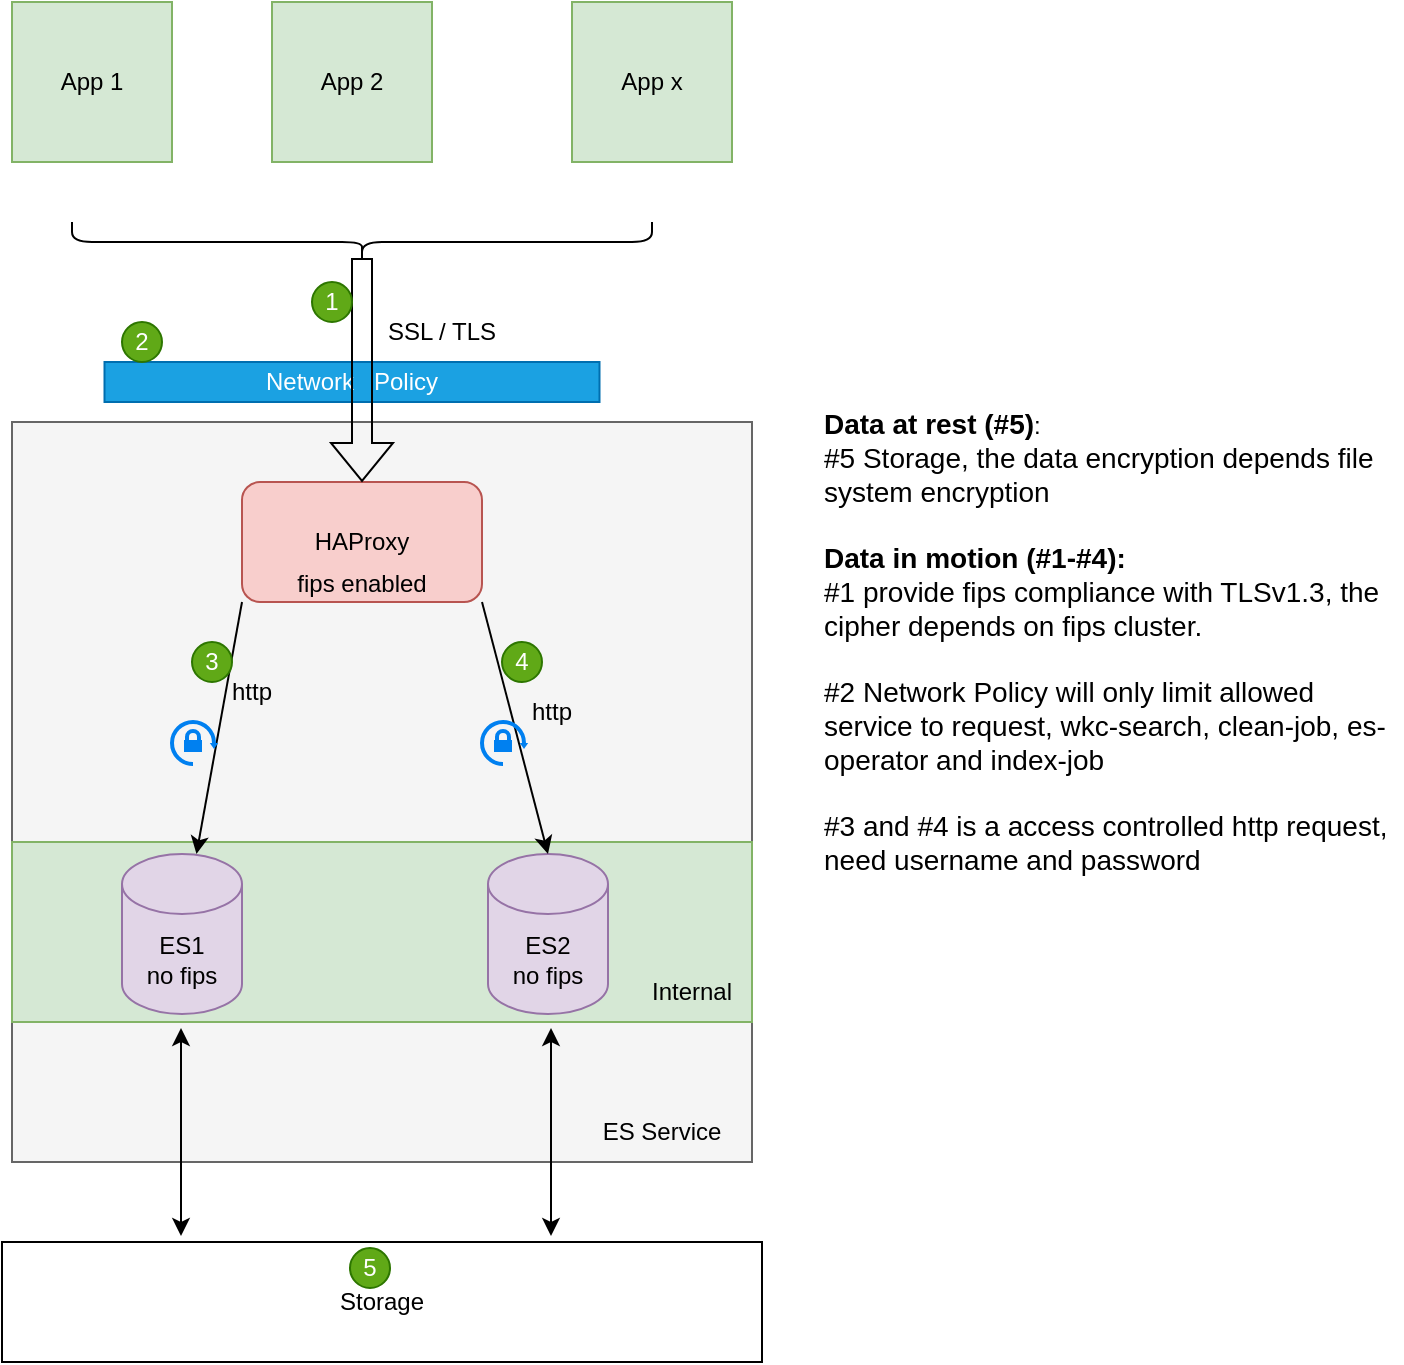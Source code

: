 <mxfile version="20.3.0" type="github">
  <diagram id="gyirA8vewjuFPB5PBjJT" name="Page-1">
    <mxGraphModel dx="1002" dy="594" grid="1" gridSize="10" guides="1" tooltips="1" connect="1" arrows="1" fold="1" page="1" pageScale="1" pageWidth="850" pageHeight="1100" math="0" shadow="0">
      <root>
        <mxCell id="0" />
        <mxCell id="1" parent="0" />
        <mxCell id="pGRNEo9RL7QZhm5y7qHd-5" value="" style="whiteSpace=wrap;html=1;aspect=fixed;fillColor=#f5f5f5;fontColor=#333333;strokeColor=#666666;" parent="1" vertex="1">
          <mxGeometry x="85" y="270" width="370" height="370" as="geometry" />
        </mxCell>
        <mxCell id="y_UDi4G9wVFG5nzffUGM-1" value="Network&amp;nbsp; &amp;nbsp;Policy" style="rounded=0;whiteSpace=wrap;html=1;fillColor=#1ba1e2;fontColor=#ffffff;strokeColor=#006EAF;" vertex="1" parent="1">
          <mxGeometry x="131.25" y="240" width="247.5" height="20" as="geometry" />
        </mxCell>
        <mxCell id="pGRNEo9RL7QZhm5y7qHd-23" value="" style="rounded=0;whiteSpace=wrap;html=1;fillColor=#d5e8d4;strokeColor=#82b366;" parent="1" vertex="1">
          <mxGeometry x="85" y="480" width="370" height="90" as="geometry" />
        </mxCell>
        <mxCell id="pGRNEo9RL7QZhm5y7qHd-1" value="App 1" style="whiteSpace=wrap;html=1;aspect=fixed;fillColor=#d5e8d4;strokeColor=#82b366;" parent="1" vertex="1">
          <mxGeometry x="85" y="60" width="80" height="80" as="geometry" />
        </mxCell>
        <mxCell id="pGRNEo9RL7QZhm5y7qHd-2" value="App 2" style="whiteSpace=wrap;html=1;aspect=fixed;fillColor=#d5e8d4;strokeColor=#82b366;" parent="1" vertex="1">
          <mxGeometry x="215" y="60" width="80" height="80" as="geometry" />
        </mxCell>
        <mxCell id="pGRNEo9RL7QZhm5y7qHd-3" value="App x" style="whiteSpace=wrap;html=1;aspect=fixed;fillColor=#d5e8d4;strokeColor=#82b366;" parent="1" vertex="1">
          <mxGeometry x="365" y="60" width="80" height="80" as="geometry" />
        </mxCell>
        <mxCell id="pGRNEo9RL7QZhm5y7qHd-6" value="HAProxy" style="rounded=1;whiteSpace=wrap;html=1;fillColor=#f8cecc;strokeColor=#b85450;" parent="1" vertex="1">
          <mxGeometry x="200" y="300" width="120" height="60" as="geometry" />
        </mxCell>
        <mxCell id="pGRNEo9RL7QZhm5y7qHd-7" value="ES1&lt;br&gt;no fips" style="shape=cylinder3;whiteSpace=wrap;html=1;boundedLbl=1;backgroundOutline=1;size=15;fillColor=#e1d5e7;strokeColor=#9673a6;" parent="1" vertex="1">
          <mxGeometry x="140" y="486" width="60" height="80" as="geometry" />
        </mxCell>
        <mxCell id="pGRNEo9RL7QZhm5y7qHd-8" value="ES2&lt;br&gt;no fips" style="shape=cylinder3;whiteSpace=wrap;html=1;boundedLbl=1;backgroundOutline=1;size=15;fillColor=#e1d5e7;strokeColor=#9673a6;" parent="1" vertex="1">
          <mxGeometry x="323" y="486" width="60" height="80" as="geometry" />
        </mxCell>
        <mxCell id="pGRNEo9RL7QZhm5y7qHd-9" value="fips enabled" style="text;html=1;strokeColor=none;fillColor=none;align=center;verticalAlign=middle;whiteSpace=wrap;rounded=0;" parent="1" vertex="1">
          <mxGeometry x="215" y="336" width="90" height="30" as="geometry" />
        </mxCell>
        <mxCell id="pGRNEo9RL7QZhm5y7qHd-10" value="" style="endArrow=classic;html=1;rounded=0;exitX=0;exitY=1;exitDx=0;exitDy=0;" parent="1" source="pGRNEo9RL7QZhm5y7qHd-6" target="pGRNEo9RL7QZhm5y7qHd-7" edge="1">
          <mxGeometry width="50" height="50" relative="1" as="geometry">
            <mxPoint x="215" y="398.5" as="sourcePoint" />
            <mxPoint x="345" y="366" as="targetPoint" />
          </mxGeometry>
        </mxCell>
        <mxCell id="pGRNEo9RL7QZhm5y7qHd-11" value="" style="endArrow=classic;html=1;rounded=0;entryX=0.5;entryY=0;entryDx=0;entryDy=0;entryPerimeter=0;exitX=1;exitY=1;exitDx=0;exitDy=0;" parent="1" source="pGRNEo9RL7QZhm5y7qHd-6" target="pGRNEo9RL7QZhm5y7qHd-8" edge="1">
          <mxGeometry width="50" height="50" relative="1" as="geometry">
            <mxPoint x="295" y="416" as="sourcePoint" />
            <mxPoint x="345" y="366" as="targetPoint" />
          </mxGeometry>
        </mxCell>
        <mxCell id="pGRNEo9RL7QZhm5y7qHd-12" value="" style="shape=curlyBracket;whiteSpace=wrap;html=1;rounded=1;flipH=1;rotation=90;" parent="1" vertex="1">
          <mxGeometry x="250" y="35" width="20" height="290" as="geometry" />
        </mxCell>
        <mxCell id="pGRNEo9RL7QZhm5y7qHd-14" value="ES Service" style="text;html=1;strokeColor=none;fillColor=none;align=center;verticalAlign=middle;whiteSpace=wrap;rounded=0;" parent="1" vertex="1">
          <mxGeometry x="365" y="610" width="90" height="30" as="geometry" />
        </mxCell>
        <mxCell id="pGRNEo9RL7QZhm5y7qHd-15" value="" style="shape=flexArrow;endArrow=classic;html=1;rounded=0;exitX=0.1;exitY=0.5;exitDx=0;exitDy=0;exitPerimeter=0;entryX=0.5;entryY=0;entryDx=0;entryDy=0;" parent="1" source="pGRNEo9RL7QZhm5y7qHd-12" target="pGRNEo9RL7QZhm5y7qHd-6" edge="1">
          <mxGeometry width="50" height="50" relative="1" as="geometry">
            <mxPoint x="295" y="320" as="sourcePoint" />
            <mxPoint x="345" y="270" as="targetPoint" />
          </mxGeometry>
        </mxCell>
        <mxCell id="pGRNEo9RL7QZhm5y7qHd-16" value="http" style="text;html=1;strokeColor=none;fillColor=none;align=center;verticalAlign=middle;whiteSpace=wrap;rounded=0;" parent="1" vertex="1">
          <mxGeometry x="175" y="390" width="60" height="30" as="geometry" />
        </mxCell>
        <mxCell id="pGRNEo9RL7QZhm5y7qHd-17" value="SSL / TLS" style="text;html=1;strokeColor=none;fillColor=none;align=center;verticalAlign=middle;whiteSpace=wrap;rounded=0;" parent="1" vertex="1">
          <mxGeometry x="270" y="210" width="60" height="30" as="geometry" />
        </mxCell>
        <mxCell id="pGRNEo9RL7QZhm5y7qHd-18" value="http" style="text;html=1;strokeColor=none;fillColor=none;align=center;verticalAlign=middle;whiteSpace=wrap;rounded=0;" parent="1" vertex="1">
          <mxGeometry x="325" y="400" width="60" height="30" as="geometry" />
        </mxCell>
        <mxCell id="pGRNEo9RL7QZhm5y7qHd-25" value="Internal" style="text;html=1;strokeColor=none;fillColor=none;align=center;verticalAlign=middle;whiteSpace=wrap;rounded=0;" parent="1" vertex="1">
          <mxGeometry x="395" y="540" width="60" height="30" as="geometry" />
        </mxCell>
        <mxCell id="y_UDi4G9wVFG5nzffUGM-10" value="2" style="ellipse;whiteSpace=wrap;html=1;aspect=fixed;fillColor=#60a917;fontColor=#ffffff;strokeColor=#2D7600;" vertex="1" parent="1">
          <mxGeometry x="140" y="220" width="20" height="20" as="geometry" />
        </mxCell>
        <mxCell id="y_UDi4G9wVFG5nzffUGM-11" value="1" style="ellipse;whiteSpace=wrap;html=1;aspect=fixed;fillColor=#60a917;fontColor=#ffffff;strokeColor=#2D7600;" vertex="1" parent="1">
          <mxGeometry x="235" y="200" width="20" height="20" as="geometry" />
        </mxCell>
        <mxCell id="y_UDi4G9wVFG5nzffUGM-15" value="3" style="ellipse;whiteSpace=wrap;html=1;aspect=fixed;fillColor=#60a917;fontColor=#ffffff;strokeColor=#2D7600;" vertex="1" parent="1">
          <mxGeometry x="175" y="380" width="20" height="20" as="geometry" />
        </mxCell>
        <mxCell id="y_UDi4G9wVFG5nzffUGM-16" value="4" style="ellipse;whiteSpace=wrap;html=1;aspect=fixed;fillColor=#60a917;fontColor=#ffffff;strokeColor=#2D7600;" vertex="1" parent="1">
          <mxGeometry x="330" y="380" width="20" height="20" as="geometry" />
        </mxCell>
        <mxCell id="y_UDi4G9wVFG5nzffUGM-17" value="" style="html=1;verticalLabelPosition=bottom;strokeWidth=2;strokeColor=#0080F0;fillColor=strokeColor;shadow=0;dashed=0;shape=mxgraph.ios7.icons.orientation_lock;pointerEvents=1" vertex="1" parent="1">
          <mxGeometry x="165" y="420" width="23.1" height="21" as="geometry" />
        </mxCell>
        <mxCell id="y_UDi4G9wVFG5nzffUGM-18" value="" style="html=1;verticalLabelPosition=bottom;strokeWidth=2;strokeColor=#0080F0;fillColor=strokeColor;shadow=0;dashed=0;shape=mxgraph.ios7.icons.orientation_lock;pointerEvents=1" vertex="1" parent="1">
          <mxGeometry x="320" y="420" width="23.1" height="21" as="geometry" />
        </mxCell>
        <mxCell id="y_UDi4G9wVFG5nzffUGM-20" value="Storage" style="rounded=0;whiteSpace=wrap;html=1;" vertex="1" parent="1">
          <mxGeometry x="80" y="680" width="380" height="60" as="geometry" />
        </mxCell>
        <mxCell id="y_UDi4G9wVFG5nzffUGM-22" value="" style="endArrow=classic;startArrow=classic;html=1;rounded=0;" edge="1" parent="1">
          <mxGeometry width="50" height="50" relative="1" as="geometry">
            <mxPoint x="169.5" y="677" as="sourcePoint" />
            <mxPoint x="169.5" y="573" as="targetPoint" />
          </mxGeometry>
        </mxCell>
        <mxCell id="y_UDi4G9wVFG5nzffUGM-24" value="" style="endArrow=classic;startArrow=classic;html=1;rounded=0;" edge="1" parent="1">
          <mxGeometry width="50" height="50" relative="1" as="geometry">
            <mxPoint x="354.5" y="677" as="sourcePoint" />
            <mxPoint x="354.5" y="573" as="targetPoint" />
          </mxGeometry>
        </mxCell>
        <mxCell id="y_UDi4G9wVFG5nzffUGM-25" value="5" style="ellipse;whiteSpace=wrap;html=1;aspect=fixed;fillColor=#60a917;fontColor=#ffffff;strokeColor=#2D7600;" vertex="1" parent="1">
          <mxGeometry x="254" y="683" width="20" height="20" as="geometry" />
        </mxCell>
        <mxCell id="y_UDi4G9wVFG5nzffUGM-26" value="&lt;div style=&quot;text-align: left;&quot;&gt;&lt;span style=&quot;background-color: initial;&quot;&gt;&lt;b&gt;&lt;font style=&quot;font-size: 14px;&quot;&gt;Data at rest (#5)&lt;/font&gt;&lt;/b&gt;: &lt;br&gt;&lt;font style=&quot;font-size: 14px;&quot;&gt;#5 Storage, the data encryption depends file system encryption&lt;br&gt;&lt;br&gt;&lt;b&gt;Data in motion (#1-#4): &lt;br&gt;&lt;/b&gt;#1&amp;nbsp;provide fips compliance with TLSv1.3, the cipher depends on fips cluster.&lt;br&gt;&lt;br&gt;#2 Network Policy will only limit allowed service to request, wkc-search, clean-job, es-operator and index-job&lt;br&gt;&lt;br&gt;#3 and #4 is a access controlled http request, need username and password&lt;/font&gt;&lt;/span&gt;&lt;/div&gt;" style="text;html=1;strokeColor=none;fillColor=none;align=center;verticalAlign=middle;whiteSpace=wrap;rounded=0;" vertex="1" parent="1">
          <mxGeometry x="490" y="260" width="290" height="240" as="geometry" />
        </mxCell>
      </root>
    </mxGraphModel>
  </diagram>
</mxfile>
